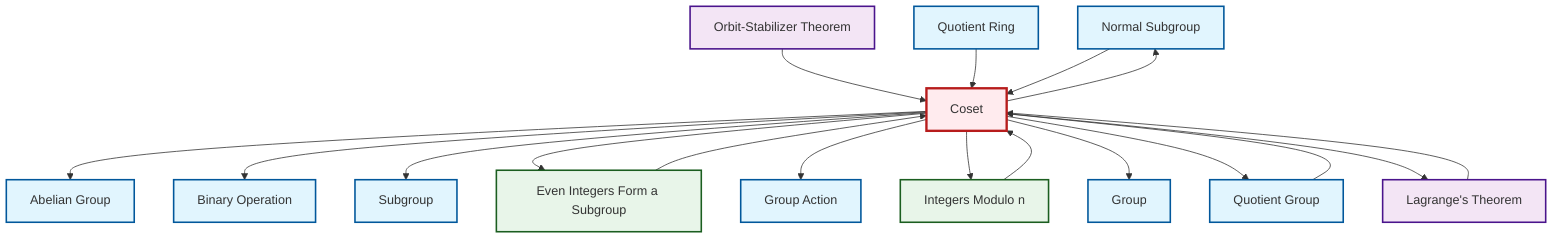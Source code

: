 graph TD
    classDef definition fill:#e1f5fe,stroke:#01579b,stroke-width:2px
    classDef theorem fill:#f3e5f5,stroke:#4a148c,stroke-width:2px
    classDef axiom fill:#fff3e0,stroke:#e65100,stroke-width:2px
    classDef example fill:#e8f5e9,stroke:#1b5e20,stroke-width:2px
    classDef current fill:#ffebee,stroke:#b71c1c,stroke-width:3px
    def-group["Group"]:::definition
    def-normal-subgroup["Normal Subgroup"]:::definition
    def-abelian-group["Abelian Group"]:::definition
    def-quotient-group["Quotient Group"]:::definition
    def-subgroup["Subgroup"]:::definition
    def-quotient-ring["Quotient Ring"]:::definition
    thm-orbit-stabilizer["Orbit-Stabilizer Theorem"]:::theorem
    ex-quotient-integers-mod-n["Integers Modulo n"]:::example
    def-coset["Coset"]:::definition
    ex-even-integers-subgroup["Even Integers Form a Subgroup"]:::example
    thm-lagrange["Lagrange's Theorem"]:::theorem
    def-group-action["Group Action"]:::definition
    def-binary-operation["Binary Operation"]:::definition
    def-coset --> def-abelian-group
    thm-lagrange --> def-coset
    def-coset --> def-normal-subgroup
    thm-orbit-stabilizer --> def-coset
    ex-even-integers-subgroup --> def-coset
    def-coset --> def-binary-operation
    def-coset --> def-subgroup
    def-quotient-group --> def-coset
    ex-quotient-integers-mod-n --> def-coset
    def-quotient-ring --> def-coset
    def-coset --> ex-even-integers-subgroup
    def-coset --> def-group-action
    def-coset --> ex-quotient-integers-mod-n
    def-normal-subgroup --> def-coset
    def-coset --> def-group
    def-coset --> def-quotient-group
    def-coset --> thm-lagrange
    class def-coset current